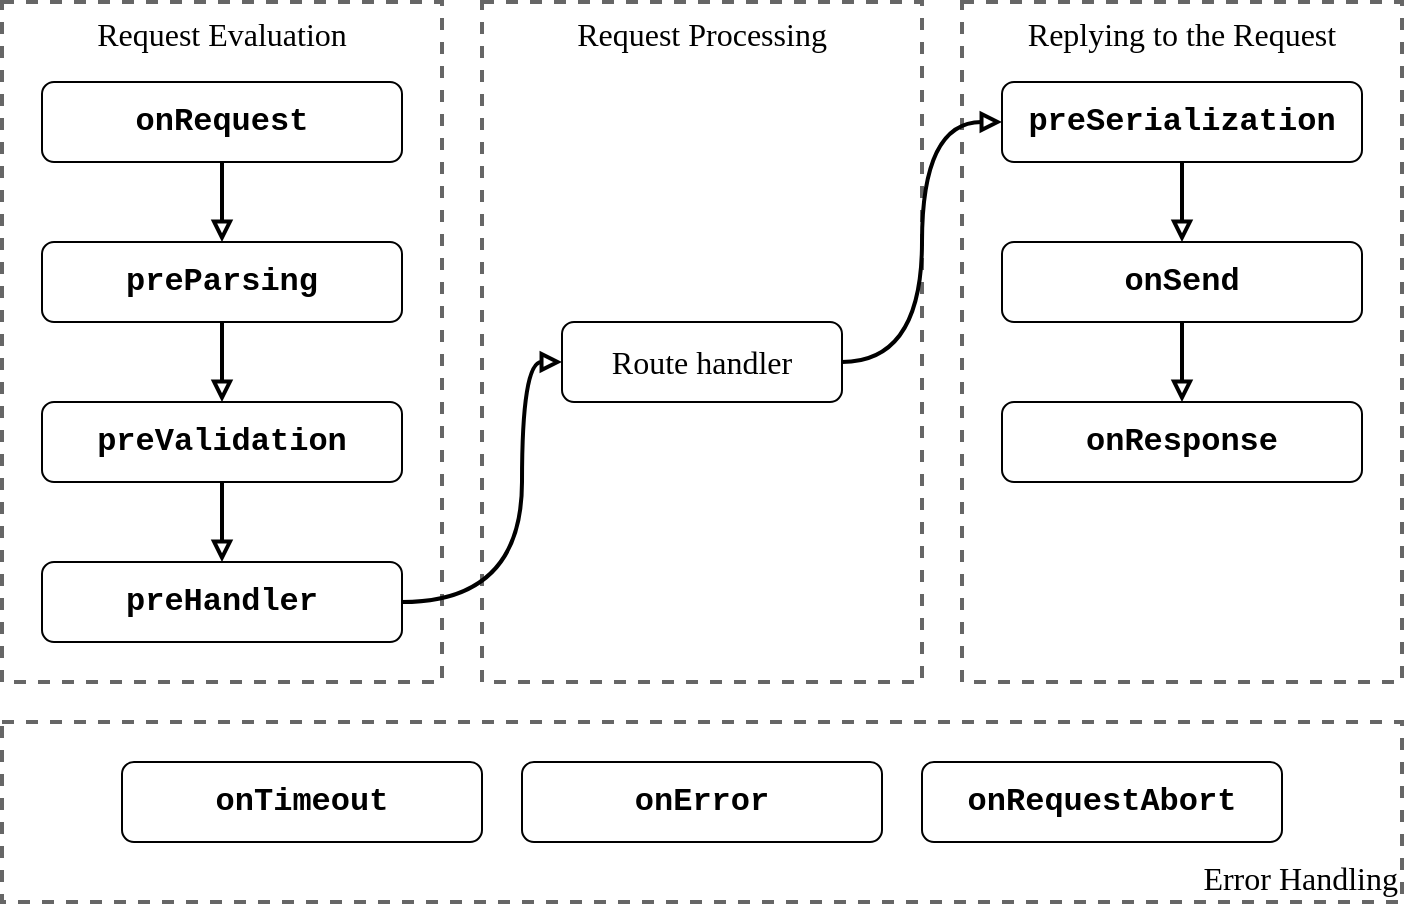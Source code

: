 <mxfile>
    <diagram id="6Wfhh6cwcwLYKYupKgdc" name="Page-1">
        <mxGraphModel dx="2173" dy="892" grid="1" gridSize="10" guides="1" tooltips="1" connect="1" arrows="1" fold="1" page="1" pageScale="1" pageWidth="827" pageHeight="1169" math="0" shadow="0">
            <root>
                <mxCell id="0"/>
                <mxCell id="1" parent="0"/>
                <mxCell id="33" value="Request Processing" style="rounded=0;whiteSpace=wrap;html=1;fontFamily=Tahoma;fontSize=16;fillColor=none;strokeWidth=2;dashed=1;strokeColor=#666666;verticalAlign=top;align=center;" vertex="1" parent="1">
                    <mxGeometry x="180" y="40" width="220" height="340" as="geometry"/>
                </mxCell>
                <mxCell id="34" value="Replying to the Request" style="rounded=0;whiteSpace=wrap;html=1;fontFamily=Tahoma;fontSize=16;fillColor=none;strokeWidth=2;dashed=1;strokeColor=#666666;verticalAlign=top;align=center;" vertex="1" parent="1">
                    <mxGeometry x="420" y="40" width="220" height="340" as="geometry"/>
                </mxCell>
                <mxCell id="28" value="Request Evaluation" style="rounded=0;whiteSpace=wrap;html=1;fontFamily=Tahoma;fontSize=16;fillColor=none;strokeWidth=2;dashed=1;strokeColor=#666666;verticalAlign=top;align=center;" parent="1" vertex="1">
                    <mxGeometry x="-60" y="40" width="220" height="340" as="geometry"/>
                </mxCell>
                <mxCell id="30" value="Error Handling" style="rounded=0;whiteSpace=wrap;html=1;fontFamily=Tahoma;fontSize=16;fillColor=none;strokeWidth=2;dashed=1;strokeColor=#666666;verticalAlign=bottom;align=right;" parent="1" vertex="1">
                    <mxGeometry x="-60" y="400" width="700" height="90" as="geometry"/>
                </mxCell>
                <mxCell id="2" value="onRequest" style="rounded=1;whiteSpace=wrap;html=1;fontFamily=Courier New;fontStyle=1;fontSize=16;" parent="1" vertex="1">
                    <mxGeometry x="-40" y="80" width="180" height="40" as="geometry"/>
                </mxCell>
                <mxCell id="6" value="preValidation" style="rounded=1;whiteSpace=wrap;html=1;fontFamily=Courier New;fontStyle=1;fontSize=16;" parent="1" vertex="1">
                    <mxGeometry x="-40" y="240" width="180" height="40" as="geometry"/>
                </mxCell>
                <mxCell id="8" value="preHandler" style="rounded=1;whiteSpace=wrap;html=1;fontFamily=Courier New;fontStyle=1;fontSize=16;" parent="1" vertex="1">
                    <mxGeometry x="-40" y="320" width="180" height="40" as="geometry"/>
                </mxCell>
                <mxCell id="11" value="Route handler" style="rounded=1;whiteSpace=wrap;html=1;fontFamily=Tahoma;fontStyle=0;fontSize=16;" parent="1" vertex="1">
                    <mxGeometry x="220" y="200" width="140" height="40" as="geometry"/>
                </mxCell>
                <mxCell id="13" value="preSerialization" style="rounded=1;whiteSpace=wrap;html=1;fontFamily=Courier New;fontStyle=1;fontSize=16;" parent="1" vertex="1">
                    <mxGeometry x="440" y="80" width="180" height="40" as="geometry"/>
                </mxCell>
                <mxCell id="14" value="onSend" style="rounded=1;whiteSpace=wrap;html=1;fontFamily=Courier New;fontStyle=1;fontSize=16;" parent="1" vertex="1">
                    <mxGeometry x="440" y="160" width="180" height="40" as="geometry"/>
                </mxCell>
                <mxCell id="15" value="onResponse" style="rounded=1;whiteSpace=wrap;html=1;fontFamily=Courier New;fontStyle=1;fontSize=16;" parent="1" vertex="1">
                    <mxGeometry x="440" y="240" width="180" height="40" as="geometry"/>
                </mxCell>
                <mxCell id="16" value="onError" style="rounded=1;whiteSpace=wrap;html=1;fontFamily=Courier New;fontStyle=1;fontSize=16;" parent="1" vertex="1">
                    <mxGeometry x="200" y="420" width="180" height="40" as="geometry"/>
                </mxCell>
                <mxCell id="17" value="onTimeout" style="rounded=1;whiteSpace=wrap;html=1;fontFamily=Courier New;fontStyle=1;fontSize=16;" parent="1" vertex="1">
                    <mxGeometry y="420" width="180" height="40" as="geometry"/>
                </mxCell>
                <mxCell id="18" value="onRequestAbort" style="rounded=1;whiteSpace=wrap;html=1;fontFamily=Courier New;fontStyle=1;fontSize=16;" parent="1" vertex="1">
                    <mxGeometry x="400" y="420" width="180" height="40" as="geometry"/>
                </mxCell>
                <mxCell id="19" value="" style="edgeStyle=orthogonalEdgeStyle;html=1;fontFamily=Courier New;fontSize=16;curved=1;strokeWidth=2;endArrow=block;endFill=0;" parent="1" source="3" target="6" edge="1">
                    <mxGeometry relative="1" as="geometry">
                        <mxPoint x="220" y="400" as="sourcePoint"/>
                        <mxPoint x="220" y="440" as="targetPoint"/>
                        <Array as="points"/>
                    </mxGeometry>
                </mxCell>
                <mxCell id="20" value="" style="edgeStyle=orthogonalEdgeStyle;html=1;fontFamily=Courier New;fontSize=16;curved=1;strokeWidth=2;endArrow=block;endFill=0;" parent="1" source="6" target="8" edge="1">
                    <mxGeometry relative="1" as="geometry">
                        <mxPoint x="230" y="410" as="sourcePoint"/>
                        <mxPoint x="230" y="450" as="targetPoint"/>
                        <Array as="points">
                            <mxPoint x="50" y="300"/>
                            <mxPoint x="50" y="300"/>
                        </Array>
                    </mxGeometry>
                </mxCell>
                <mxCell id="22" value="" style="edgeStyle=orthogonalEdgeStyle;html=1;fontFamily=Courier New;fontSize=16;curved=1;strokeWidth=2;endArrow=block;endFill=0;entryX=0;entryY=0.5;entryDx=0;entryDy=0;" parent="1" source="11" target="13" edge="1">
                    <mxGeometry relative="1" as="geometry">
                        <mxPoint x="260" y="650" as="sourcePoint"/>
                        <mxPoint x="240" y="700" as="targetPoint"/>
                        <Array as="points"/>
                    </mxGeometry>
                </mxCell>
                <mxCell id="23" value="" style="edgeStyle=orthogonalEdgeStyle;html=1;fontFamily=Courier New;fontSize=16;curved=1;strokeWidth=2;endArrow=block;endFill=0;" parent="1" source="13" target="14" edge="1">
                    <mxGeometry relative="1" as="geometry">
                        <mxPoint x="310" y="740" as="sourcePoint"/>
                        <mxPoint x="330" y="770" as="targetPoint"/>
                        <Array as="points"/>
                    </mxGeometry>
                </mxCell>
                <mxCell id="3" value="preParsing" style="rounded=1;whiteSpace=wrap;html=1;fontFamily=Courier New;fontStyle=1;fontSize=16;" parent="1" vertex="1">
                    <mxGeometry x="-40" y="160" width="180" height="40" as="geometry"/>
                </mxCell>
                <mxCell id="27" value="" style="edgeStyle=orthogonalEdgeStyle;html=1;fontFamily=Courier New;fontSize=16;curved=1;strokeWidth=2;endArrow=block;endFill=0;" parent="1" source="14" target="15" edge="1">
                    <mxGeometry relative="1" as="geometry">
                        <mxPoint x="370" y="550" as="sourcePoint"/>
                        <mxPoint x="450" y="550" as="targetPoint"/>
                        <Array as="points"/>
                    </mxGeometry>
                </mxCell>
                <mxCell id="32" value="" style="edgeStyle=orthogonalEdgeStyle;html=1;fontFamily=Courier New;fontSize=16;curved=1;strokeWidth=2;endArrow=block;endFill=0;" edge="1" parent="1" source="2" target="3">
                    <mxGeometry relative="1" as="geometry">
                        <mxPoint x="60" y="210" as="sourcePoint"/>
                        <mxPoint x="60" y="250" as="targetPoint"/>
                        <Array as="points"/>
                    </mxGeometry>
                </mxCell>
                <mxCell id="36" value="" style="edgeStyle=orthogonalEdgeStyle;html=1;fontFamily=Courier New;fontSize=16;curved=1;strokeWidth=2;endArrow=block;endFill=0;exitX=1;exitY=0.5;exitDx=0;exitDy=0;" edge="1" parent="1" source="8" target="11">
                    <mxGeometry relative="1" as="geometry">
                        <mxPoint x="60" y="290" as="sourcePoint"/>
                        <mxPoint x="220" y="390" as="targetPoint"/>
                        <Array as="points">
                            <mxPoint x="200" y="340"/>
                            <mxPoint x="200" y="220"/>
                        </Array>
                    </mxGeometry>
                </mxCell>
            </root>
        </mxGraphModel>
    </diagram>
</mxfile>